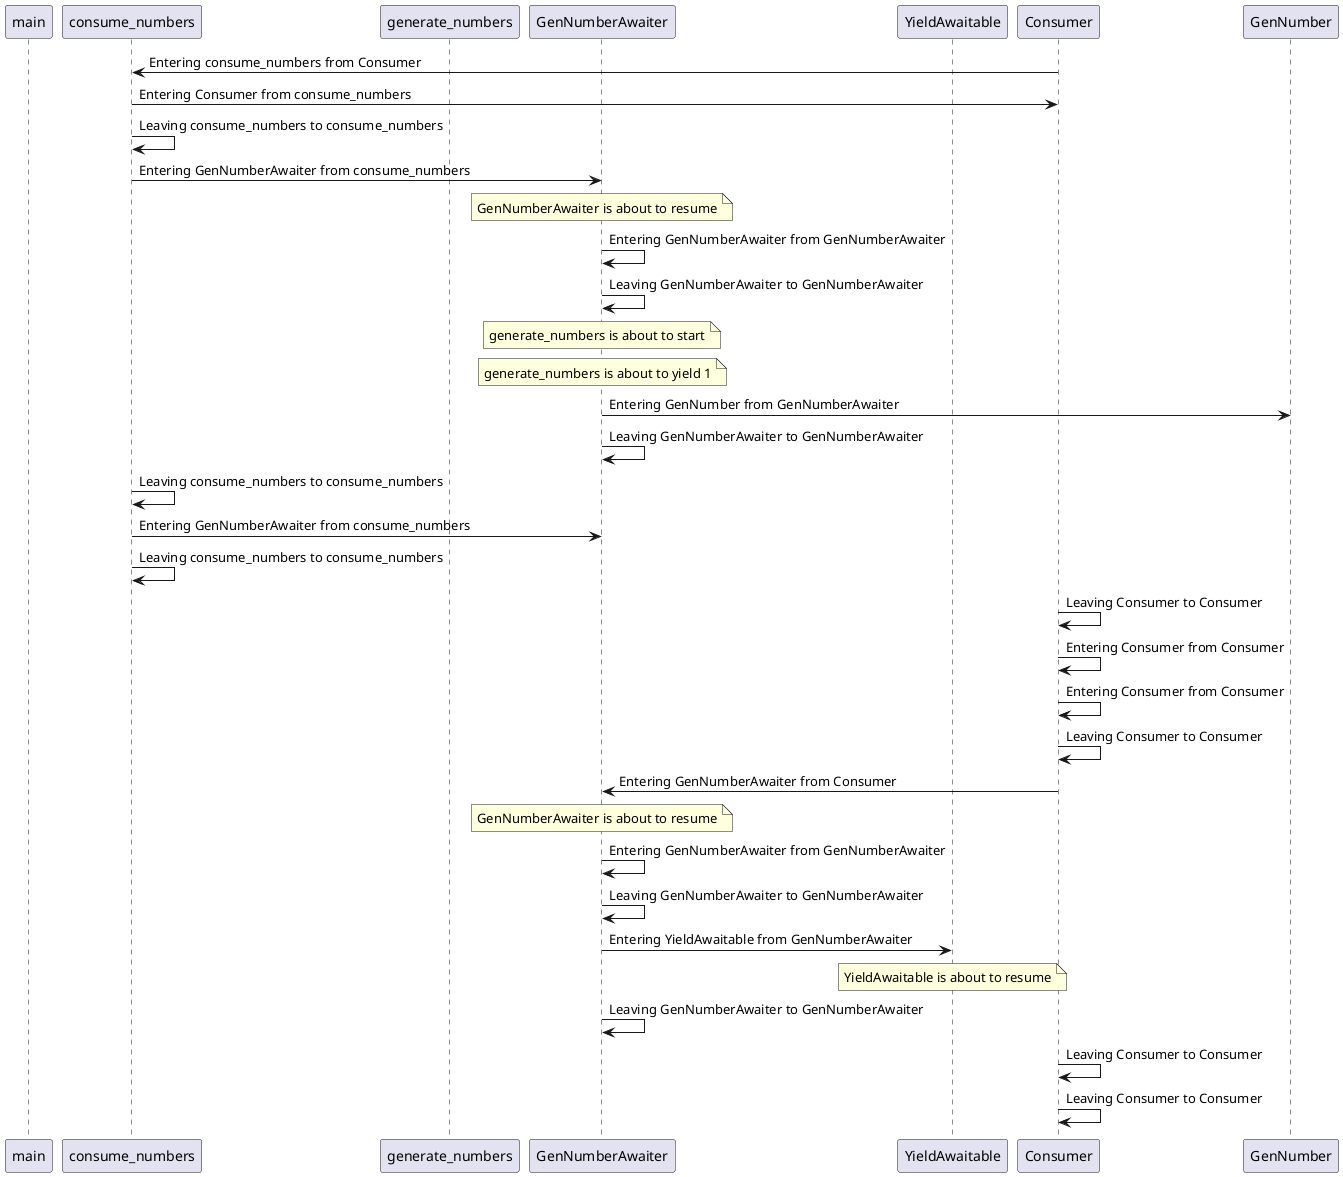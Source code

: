 @startuml
participant main
participant consume_numbers
participant generate_numbers
participant GenNumberAwaiter
participant YieldAwaitable

Consumer -> consume_numbers : Entering consume_numbers from Consumer
consume_numbers -> Consumer : Entering Consumer from consume_numbers
consume_numbers -> consume_numbers : Leaving consume_numbers to consume_numbers
consume_numbers -> GenNumberAwaiter : Entering GenNumberAwaiter from consume_numbers
note over GenNumberAwaiter : GenNumberAwaiter is about to resume
GenNumberAwaiter -> GenNumberAwaiter : Entering GenNumberAwaiter from GenNumberAwaiter
GenNumberAwaiter -> GenNumberAwaiter : Leaving GenNumberAwaiter to GenNumberAwaiter
note over GenNumberAwaiter : generate_numbers is about to start
note over GenNumberAwaiter : generate_numbers is about to yield 1
GenNumberAwaiter -> GenNumber : Entering GenNumber from GenNumberAwaiter
GenNumberAwaiter -> GenNumberAwaiter : Leaving GenNumberAwaiter to GenNumberAwaiter
consume_numbers -> consume_numbers : Leaving consume_numbers to consume_numbers
consume_numbers -> GenNumberAwaiter : Entering GenNumberAwaiter from consume_numbers
consume_numbers -> consume_numbers : Leaving consume_numbers to consume_numbers
Consumer -> Consumer : Leaving Consumer to Consumer
Consumer -> Consumer : Entering Consumer from Consumer
Consumer -> Consumer : Entering Consumer from Consumer
Consumer -> Consumer : Leaving Consumer to Consumer
Consumer -> GenNumberAwaiter : Entering GenNumberAwaiter from Consumer
note over GenNumberAwaiter : GenNumberAwaiter is about to resume
GenNumberAwaiter -> GenNumberAwaiter : Entering GenNumberAwaiter from GenNumberAwaiter
GenNumberAwaiter -> GenNumberAwaiter : Leaving GenNumberAwaiter to GenNumberAwaiter
GenNumberAwaiter -> YieldAwaitable : Entering YieldAwaitable from GenNumberAwaiter
note over YieldAwaitable : YieldAwaitable is about to resume
GenNumberAwaiter -> GenNumberAwaiter : Leaving GenNumberAwaiter to GenNumberAwaiter
Consumer -> Consumer : Leaving Consumer to Consumer
Consumer -> Consumer : Leaving Consumer to Consumer
@enduml
